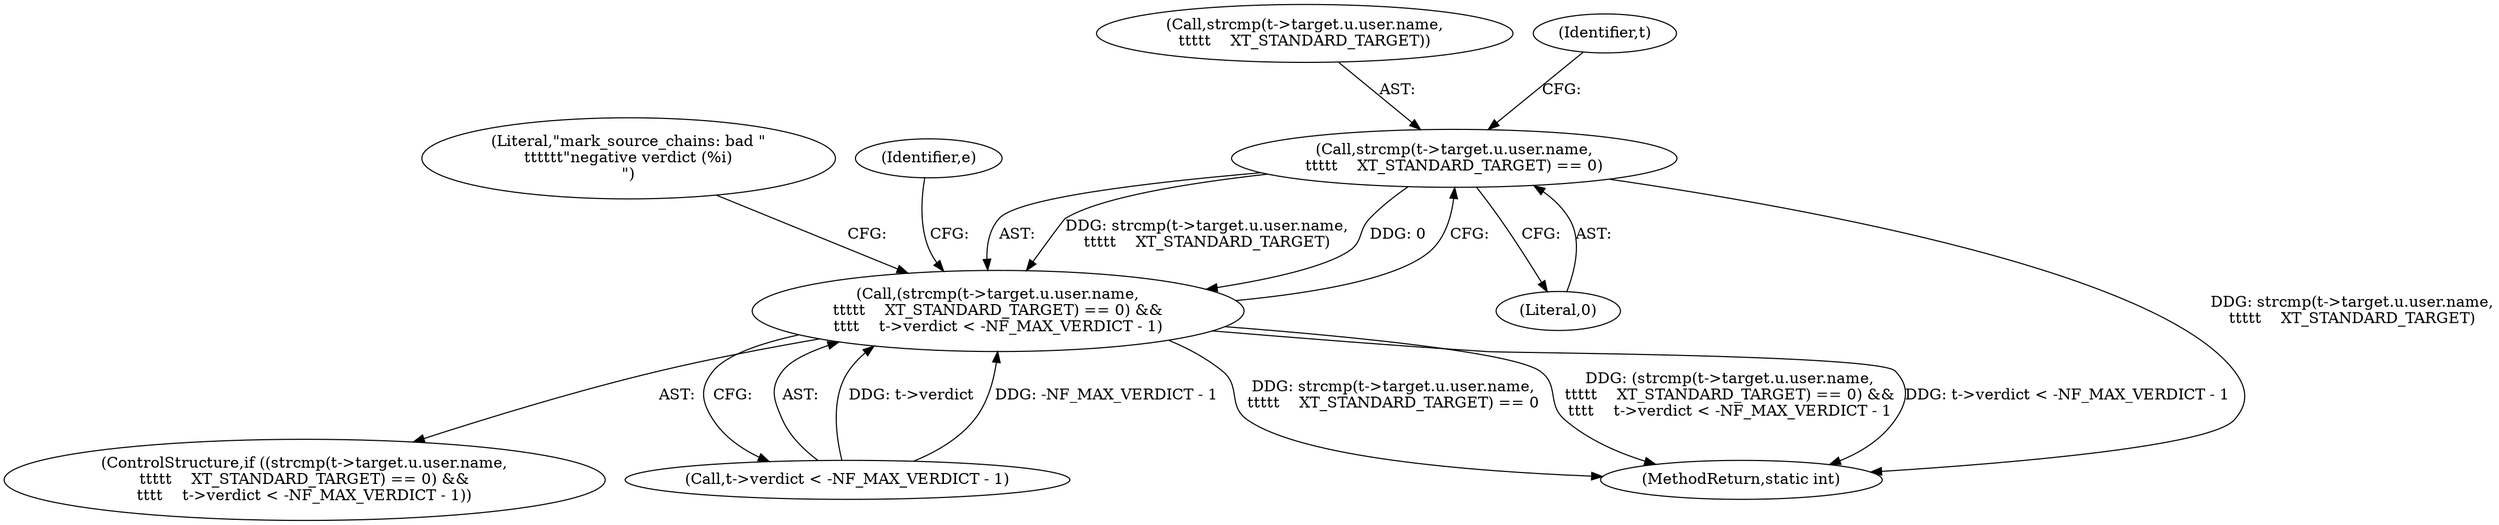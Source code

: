 digraph "0_linux_54d83fc74aa9ec72794373cb47432c5f7fb1a309_1@API" {
"1000233" [label="(Call,strcmp(t->target.u.user.name,\n\t\t\t\t\t    XT_STANDARD_TARGET) == 0)"];
"1000232" [label="(Call,(strcmp(t->target.u.user.name,\n\t\t\t\t\t    XT_STANDARD_TARGET) == 0) &&\n\t\t\t\t    t->verdict < -NF_MAX_VERDICT - 1)"];
"1000233" [label="(Call,strcmp(t->target.u.user.name,\n\t\t\t\t\t    XT_STANDARD_TARGET) == 0)"];
"1000234" [label="(Call,strcmp(t->target.u.user.name,\n\t\t\t\t\t    XT_STANDARD_TARGET))"];
"1000246" [label="(Call,t->verdict < -NF_MAX_VERDICT - 1)"];
"1000248" [label="(Identifier,t)"];
"1000232" [label="(Call,(strcmp(t->target.u.user.name,\n\t\t\t\t\t    XT_STANDARD_TARGET) == 0) &&\n\t\t\t\t    t->verdict < -NF_MAX_VERDICT - 1)"];
"1000245" [label="(Literal,0)"];
"1000231" [label="(ControlStructure,if ((strcmp(t->target.u.user.name,\n\t\t\t\t\t    XT_STANDARD_TARGET) == 0) &&\n\t\t\t\t    t->verdict < -NF_MAX_VERDICT - 1))"];
"1000256" [label="(Literal,\"mark_source_chains: bad \"\n\t\t\t\t\t\t\"negative verdict (%i)\n\")"];
"1000266" [label="(Identifier,e)"];
"1000409" [label="(MethodReturn,static int)"];
"1000233" -> "1000232"  [label="AST: "];
"1000233" -> "1000245"  [label="CFG: "];
"1000234" -> "1000233"  [label="AST: "];
"1000245" -> "1000233"  [label="AST: "];
"1000248" -> "1000233"  [label="CFG: "];
"1000232" -> "1000233"  [label="CFG: "];
"1000233" -> "1000409"  [label="DDG: strcmp(t->target.u.user.name,\n\t\t\t\t\t    XT_STANDARD_TARGET)"];
"1000233" -> "1000232"  [label="DDG: strcmp(t->target.u.user.name,\n\t\t\t\t\t    XT_STANDARD_TARGET)"];
"1000233" -> "1000232"  [label="DDG: 0"];
"1000232" -> "1000231"  [label="AST: "];
"1000232" -> "1000246"  [label="CFG: "];
"1000246" -> "1000232"  [label="AST: "];
"1000256" -> "1000232"  [label="CFG: "];
"1000266" -> "1000232"  [label="CFG: "];
"1000232" -> "1000409"  [label="DDG: strcmp(t->target.u.user.name,\n\t\t\t\t\t    XT_STANDARD_TARGET) == 0"];
"1000232" -> "1000409"  [label="DDG: (strcmp(t->target.u.user.name,\n\t\t\t\t\t    XT_STANDARD_TARGET) == 0) &&\n\t\t\t\t    t->verdict < -NF_MAX_VERDICT - 1"];
"1000232" -> "1000409"  [label="DDG: t->verdict < -NF_MAX_VERDICT - 1"];
"1000246" -> "1000232"  [label="DDG: t->verdict"];
"1000246" -> "1000232"  [label="DDG: -NF_MAX_VERDICT - 1"];
}
